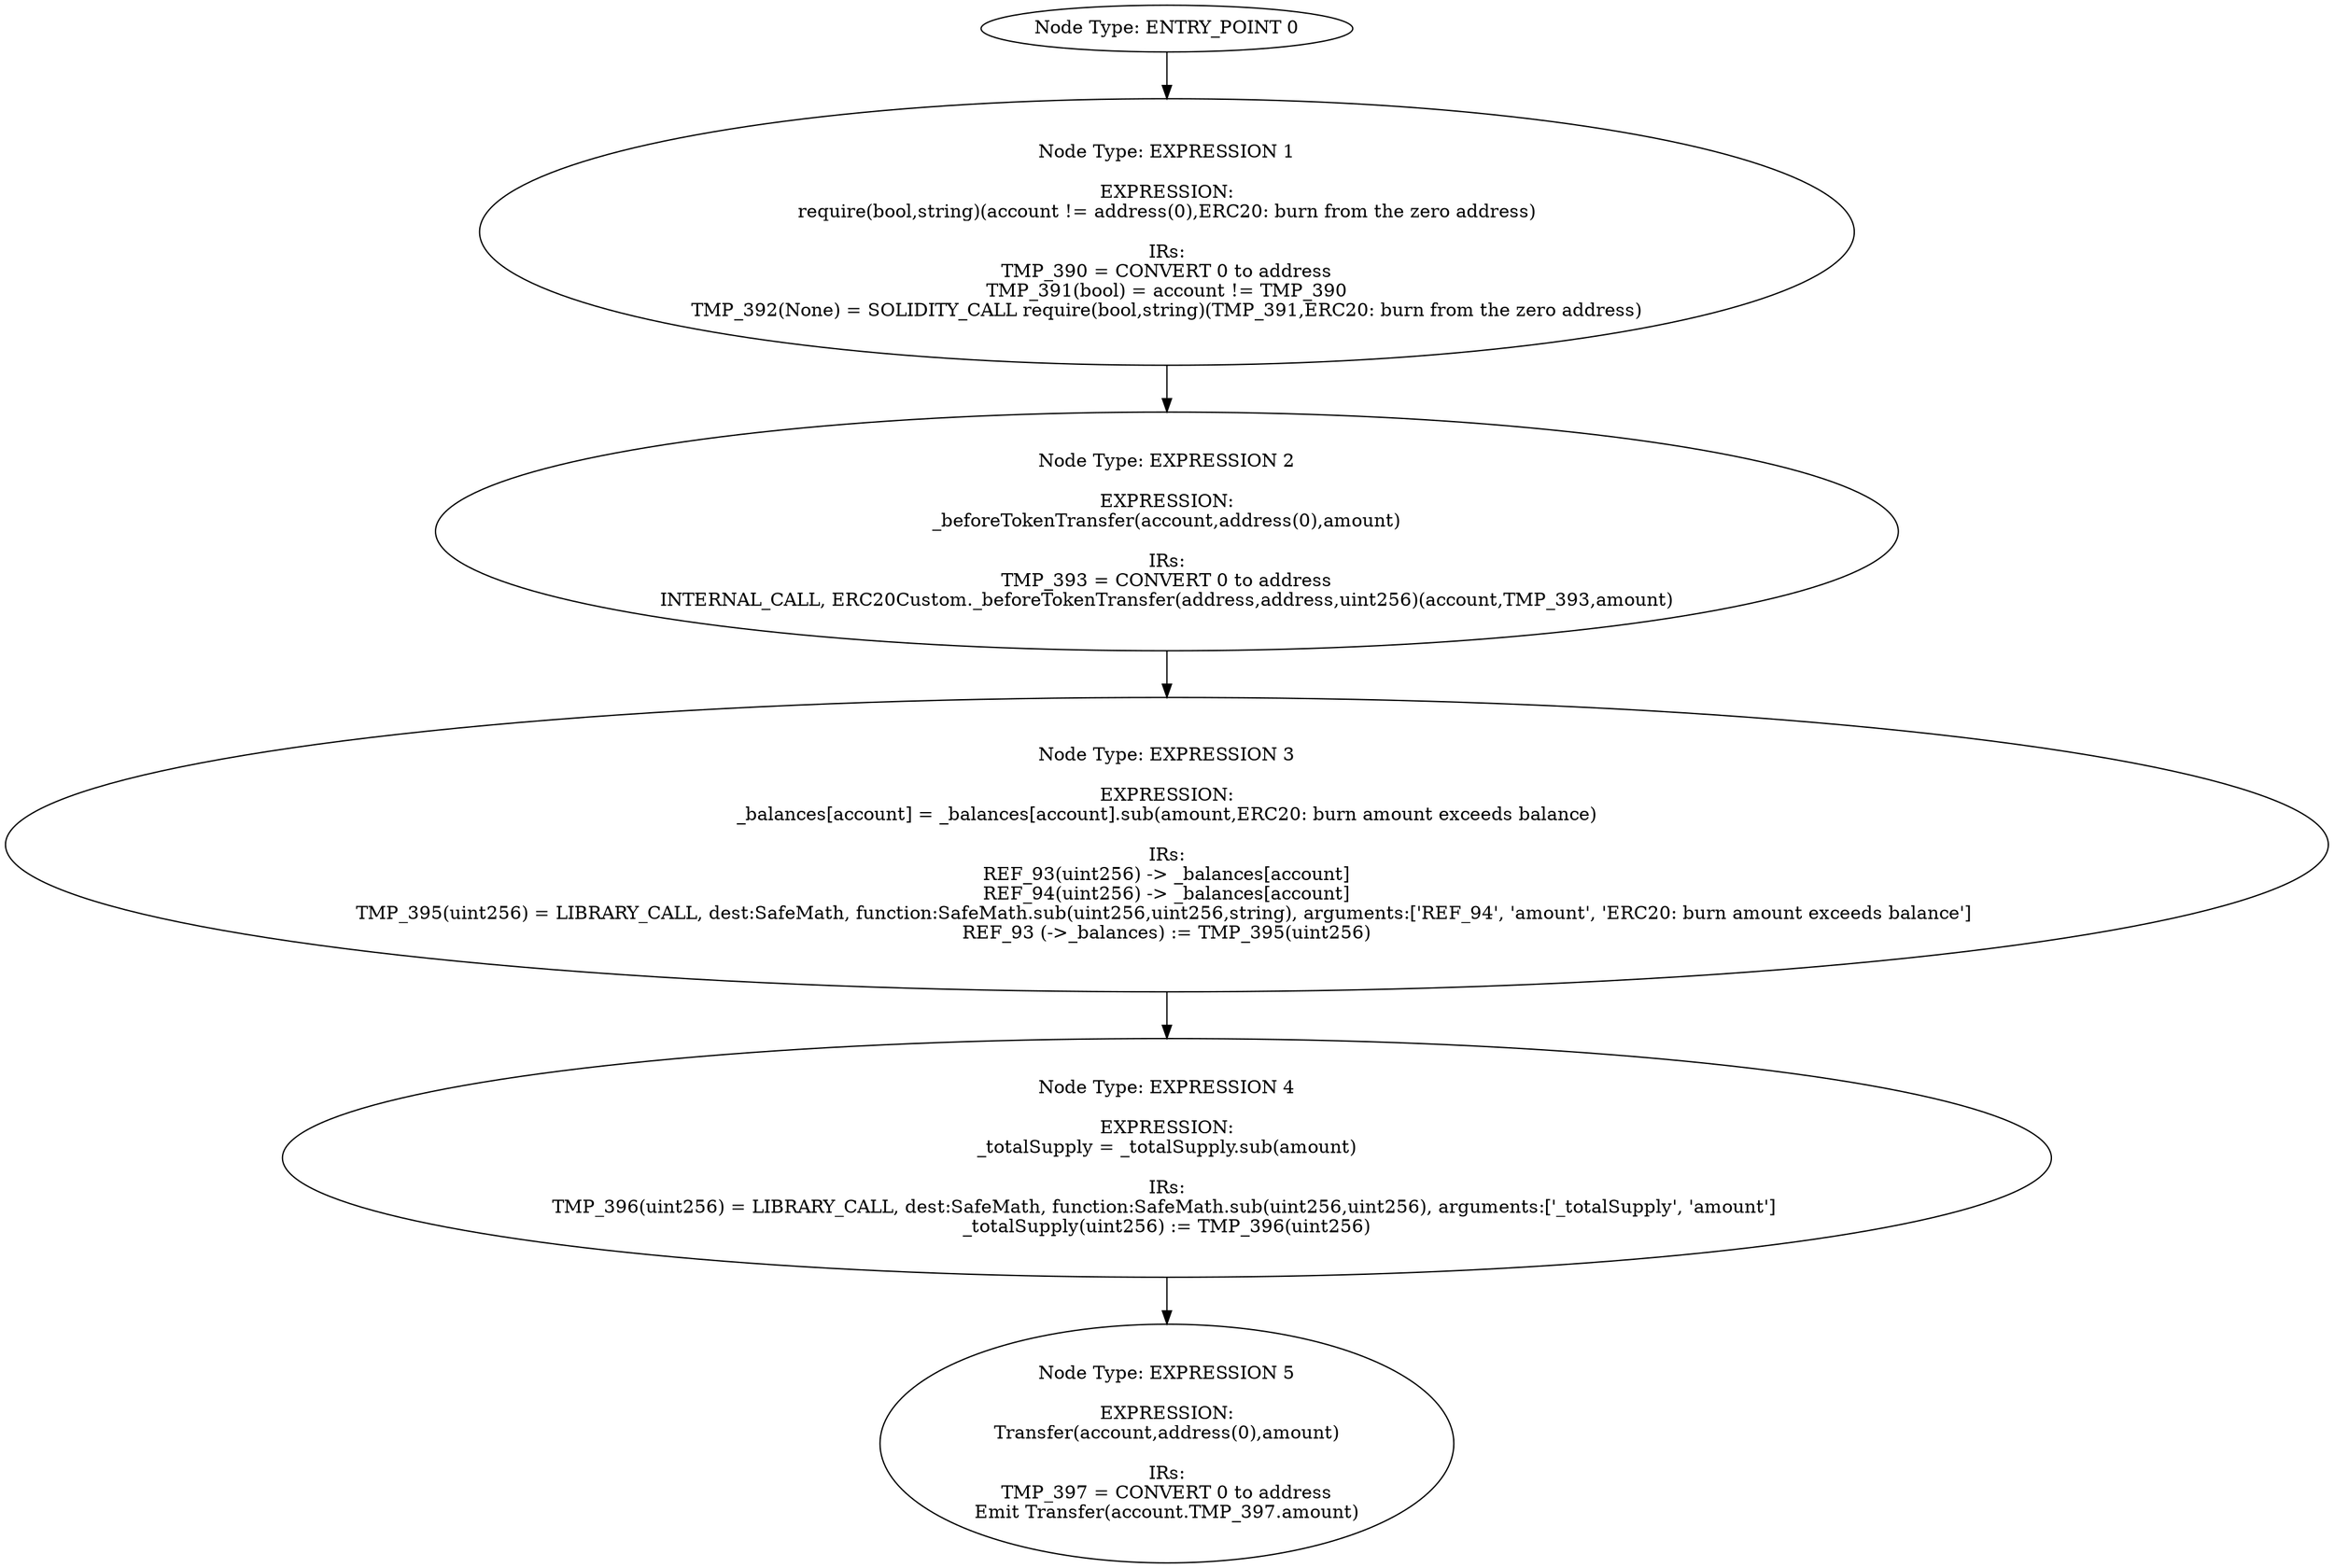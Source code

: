 digraph{
0[label="Node Type: ENTRY_POINT 0
"];
0->1;
1[label="Node Type: EXPRESSION 1

EXPRESSION:
require(bool,string)(account != address(0),ERC20: burn from the zero address)

IRs:
TMP_390 = CONVERT 0 to address
TMP_391(bool) = account != TMP_390
TMP_392(None) = SOLIDITY_CALL require(bool,string)(TMP_391,ERC20: burn from the zero address)"];
1->2;
2[label="Node Type: EXPRESSION 2

EXPRESSION:
_beforeTokenTransfer(account,address(0),amount)

IRs:
TMP_393 = CONVERT 0 to address
INTERNAL_CALL, ERC20Custom._beforeTokenTransfer(address,address,uint256)(account,TMP_393,amount)"];
2->3;
3[label="Node Type: EXPRESSION 3

EXPRESSION:
_balances[account] = _balances[account].sub(amount,ERC20: burn amount exceeds balance)

IRs:
REF_93(uint256) -> _balances[account]
REF_94(uint256) -> _balances[account]
TMP_395(uint256) = LIBRARY_CALL, dest:SafeMath, function:SafeMath.sub(uint256,uint256,string), arguments:['REF_94', 'amount', 'ERC20: burn amount exceeds balance'] 
REF_93 (->_balances) := TMP_395(uint256)"];
3->4;
4[label="Node Type: EXPRESSION 4

EXPRESSION:
_totalSupply = _totalSupply.sub(amount)

IRs:
TMP_396(uint256) = LIBRARY_CALL, dest:SafeMath, function:SafeMath.sub(uint256,uint256), arguments:['_totalSupply', 'amount'] 
_totalSupply(uint256) := TMP_396(uint256)"];
4->5;
5[label="Node Type: EXPRESSION 5

EXPRESSION:
Transfer(account,address(0),amount)

IRs:
TMP_397 = CONVERT 0 to address
Emit Transfer(account.TMP_397.amount)"];
}
